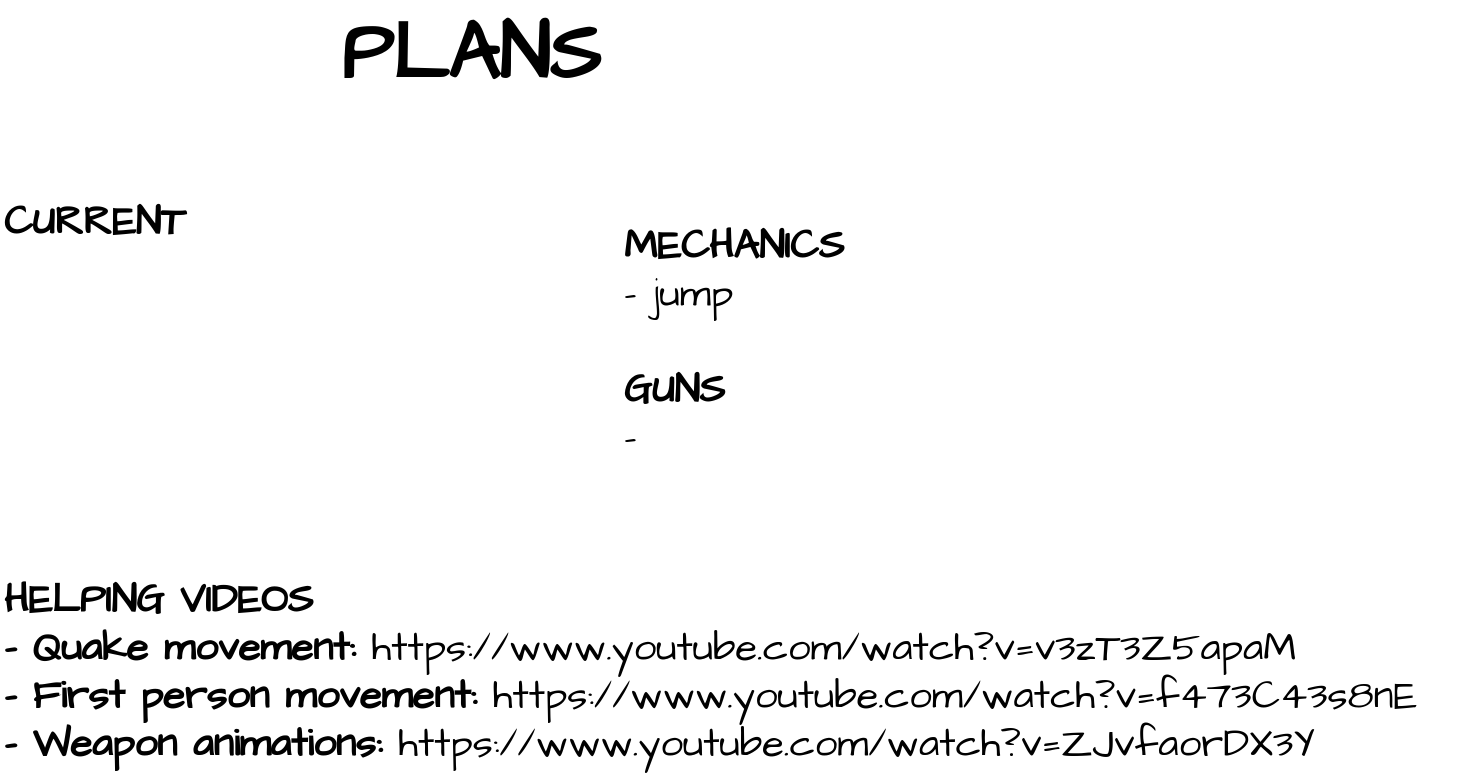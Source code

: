 <mxfile>
    <diagram id="gjKjIMiTYmDiEs1VnJWH" name="Page-1">
        <mxGraphModel dx="1915" dy="992" grid="1" gridSize="10" guides="1" tooltips="1" connect="1" arrows="1" fold="1" page="0" pageScale="1" pageWidth="850" pageHeight="1100" math="0" shadow="0">
            <root>
                <mxCell id="0"/>
                <mxCell id="1" parent="0"/>
                <mxCell id="9" value="&lt;b&gt;MECHANICS&lt;/b&gt;&lt;br&gt;- jump&lt;br&gt;&lt;br&gt;&lt;b&gt;GUNS&lt;/b&gt;&lt;br&gt;-" style="text;html=1;align=left;verticalAlign=middle;resizable=0;points=[];autosize=1;strokeColor=none;fillColor=none;fontSize=20;fontFamily=Architects Daughter;sketch=1;hachureGap=4;jiggle=2;curveFitting=1;fontSource=https%3A%2F%2Ffonts.googleapis.com%2Fcss%3Ffamily%3DArchitects%2BDaughter;" parent="1" vertex="1">
                    <mxGeometry x="-290" y="-255" width="130" height="130" as="geometry"/>
                </mxCell>
                <mxCell id="11" value="&lt;b&gt;CURRENT&lt;/b&gt;&lt;br&gt;" style="text;html=1;align=left;verticalAlign=middle;resizable=0;points=[];autosize=1;strokeColor=none;fillColor=none;fontSize=20;fontFamily=Architects Daughter;sketch=1;hachureGap=4;jiggle=2;curveFitting=1;fontSource=https%3A%2F%2Ffonts.googleapis.com%2Fcss%3Ffamily%3DArchitects%2BDaughter;" parent="1" vertex="1">
                    <mxGeometry x="-600" y="-270" width="110" height="40" as="geometry"/>
                </mxCell>
                <mxCell id="12" value="&lt;p style=&quot;line-height: 0%;&quot;&gt;&lt;b style=&quot;&quot;&gt;&lt;font style=&quot;font-size: 40px;&quot;&gt;PLANS&lt;/font&gt;&lt;/b&gt;&lt;/p&gt;" style="text;html=1;align=center;verticalAlign=middle;resizable=0;points=[];autosize=1;strokeColor=none;fillColor=none;fontSize=20;fontFamily=Architects Daughter;sketch=1;hachureGap=4;jiggle=2;curveFitting=1;fontSource=https%3A%2F%2Ffonts.googleapis.com%2Fcss%3Ffamily%3DArchitects%2BDaughter;" parent="1" vertex="1">
                    <mxGeometry x="-440" y="-360" width="150" height="60" as="geometry"/>
                </mxCell>
                <mxCell id="13" value="&lt;b&gt;HELPING VIDEOS&lt;br&gt;&lt;/b&gt;&lt;span style=&quot;background-color: initial;&quot;&gt;&lt;b&gt;- Quake movement:&lt;/b&gt; https://www.youtube.com/watch?v=v3zT3Z5apaM&lt;/span&gt;&lt;b&gt;&lt;br&gt;- First person movement:&amp;nbsp;&lt;/b&gt;https://www.youtube.com/watch?v=f473C43s8nE&lt;br&gt;&lt;b&gt;- Weapon animations:&lt;/b&gt; https://www.youtube.com/watch?v=ZJvfaorDX3Y" style="text;html=1;align=left;verticalAlign=middle;resizable=0;points=[];autosize=1;strokeColor=none;fillColor=none;fontSize=20;fontFamily=Architects Daughter;sketch=1;hachureGap=4;jiggle=2;curveFitting=1;fontSource=https%3A%2F%2Ffonts.googleapis.com%2Fcss%3Ffamily%3DArchitects%2BDaughter;" parent="1" vertex="1">
                    <mxGeometry x="-600" y="-80" width="730" height="110" as="geometry"/>
                </mxCell>
            </root>
        </mxGraphModel>
    </diagram>
</mxfile>